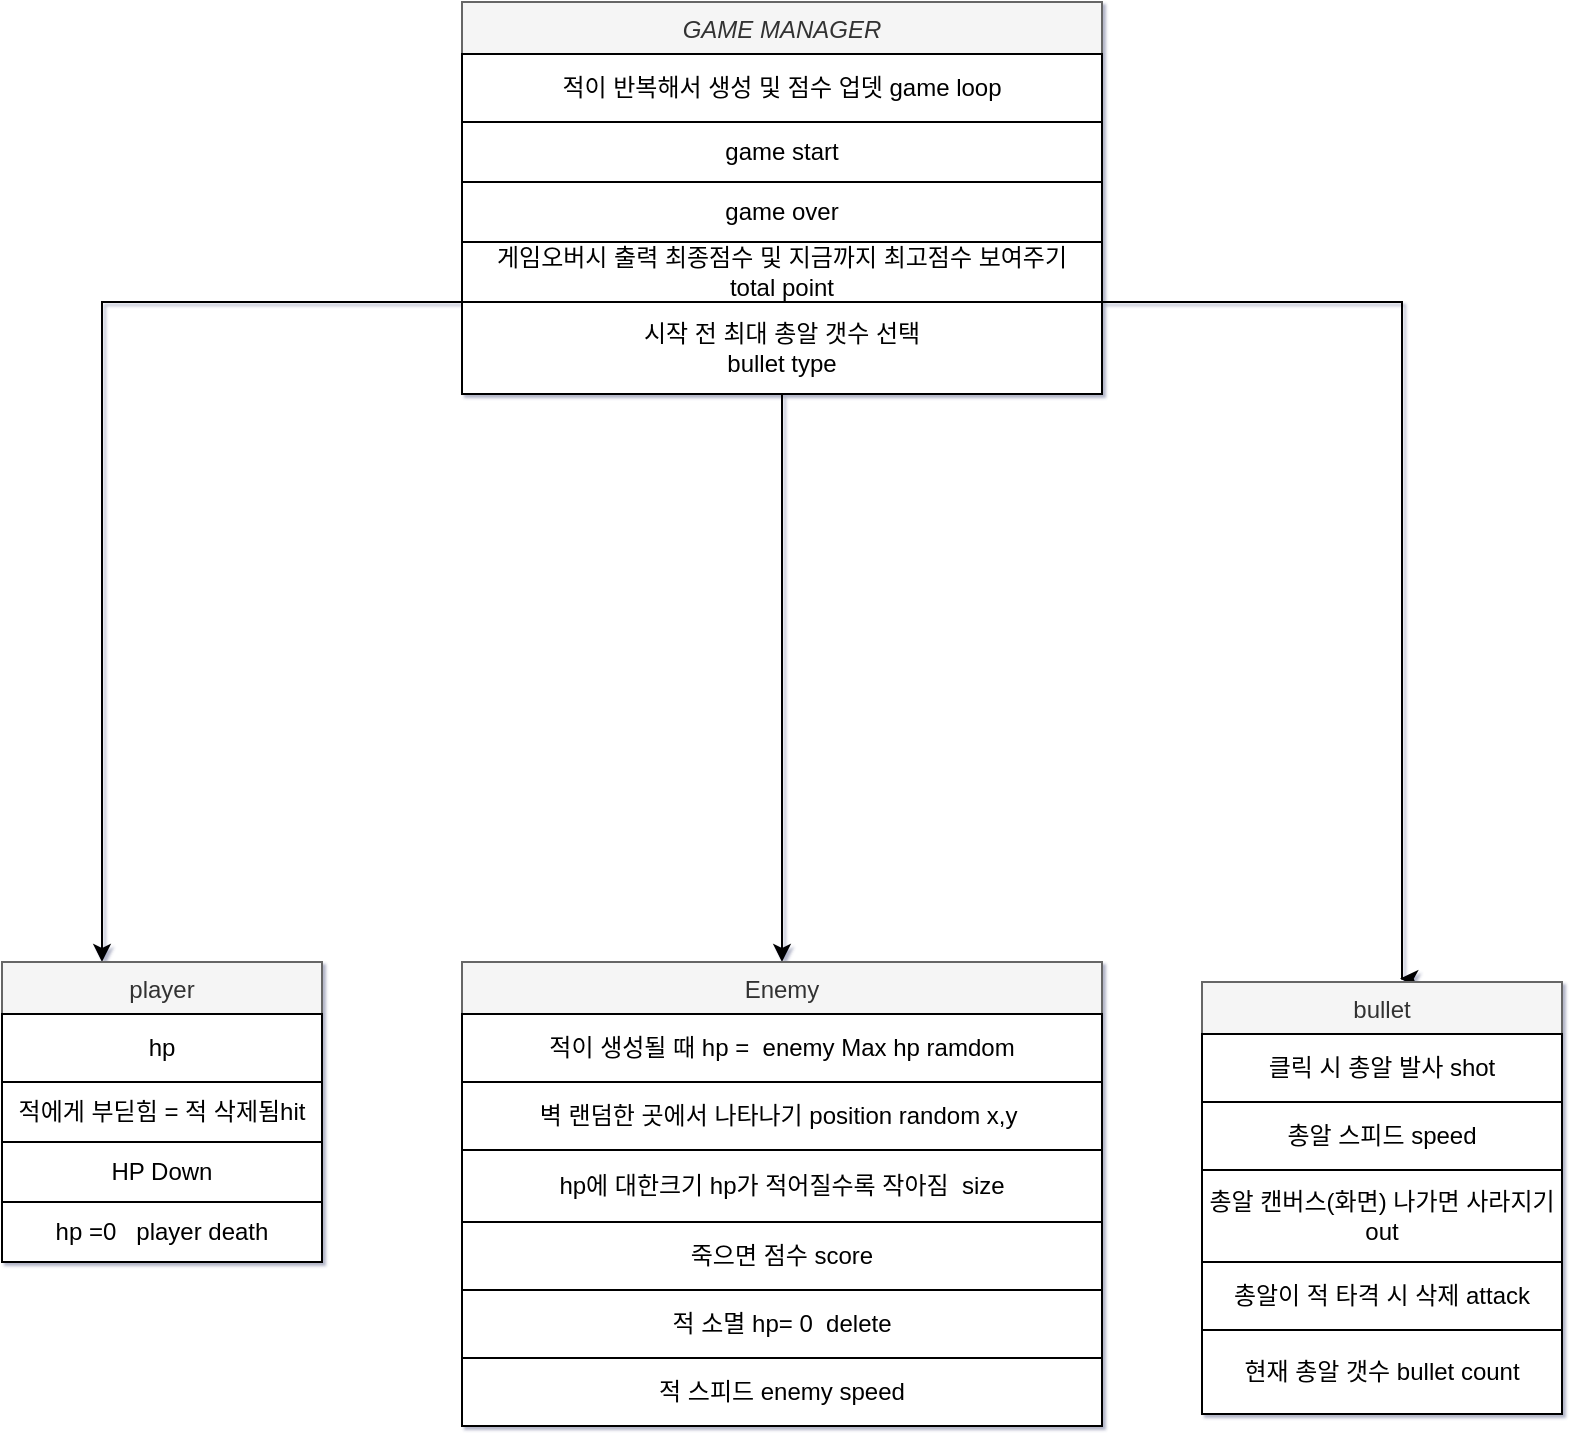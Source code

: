 <mxfile version="18.0.4" type="device"><diagram id="C5RBs43oDa-KdzZeNtuy" name="Page-1"><mxGraphModel dx="1422" dy="762" grid="1" gridSize="10" guides="1" tooltips="1" connect="1" arrows="1" fold="1" page="1" pageScale="1" pageWidth="827" pageHeight="1169" background="none" math="0" shadow="1"><root><mxCell id="WIyWlLk6GJQsqaUBKTNV-0"/><mxCell id="WIyWlLk6GJQsqaUBKTNV-1" parent="WIyWlLk6GJQsqaUBKTNV-0"/><mxCell id="xrH32smRr7bvcVvDlyT8-16" style="edgeStyle=orthogonalEdgeStyle;rounded=0;orthogonalLoop=1;jettySize=auto;html=1;exitX=0.25;exitY=1;exitDx=0;exitDy=0;" edge="1" parent="WIyWlLk6GJQsqaUBKTNV-1" source="zkfFHV4jXpPFQw0GAbJ--0" target="zkfFHV4jXpPFQw0GAbJ--6"><mxGeometry relative="1" as="geometry"><mxPoint x="60" y="430" as="targetPoint"/><Array as="points"><mxPoint x="60" y="160"/></Array></mxGeometry></mxCell><mxCell id="xrH32smRr7bvcVvDlyT8-36" style="edgeStyle=orthogonalEdgeStyle;rounded=0;orthogonalLoop=1;jettySize=auto;html=1;exitX=0.5;exitY=1;exitDx=0;exitDy=0;" edge="1" parent="WIyWlLk6GJQsqaUBKTNV-1" source="zkfFHV4jXpPFQw0GAbJ--0" target="xrH32smRr7bvcVvDlyT8-17"><mxGeometry relative="1" as="geometry"><Array as="points"><mxPoint x="400" y="160"/></Array></mxGeometry></mxCell><mxCell id="xrH32smRr7bvcVvDlyT8-37" style="edgeStyle=orthogonalEdgeStyle;rounded=0;orthogonalLoop=1;jettySize=auto;html=1;exitX=1;exitY=1;exitDx=0;exitDy=0;entryX=0.55;entryY=-0.008;entryDx=0;entryDy=0;entryPerimeter=0;" edge="1" parent="WIyWlLk6GJQsqaUBKTNV-1" source="zkfFHV4jXpPFQw0GAbJ--0" target="xrH32smRr7bvcVvDlyT8-25"><mxGeometry relative="1" as="geometry"><mxPoint x="710" y="490" as="targetPoint"/><Array as="points"><mxPoint x="710" y="160"/></Array></mxGeometry></mxCell><mxCell id="zkfFHV4jXpPFQw0GAbJ--0" value="GAME MANAGER" style="swimlane;fontStyle=2;align=center;verticalAlign=top;childLayout=stackLayout;horizontal=1;startSize=26;horizontalStack=0;resizeParent=1;resizeLast=0;collapsible=1;marginBottom=0;rounded=0;shadow=0;strokeWidth=1;fillColor=#f5f5f5;strokeColor=#666666;fontColor=#333333;" parent="WIyWlLk6GJQsqaUBKTNV-1" vertex="1"><mxGeometry x="240" y="10" width="320" height="196" as="geometry"><mxRectangle x="230" y="140" width="160" height="26" as="alternateBounds"/></mxGeometry></mxCell><mxCell id="xrH32smRr7bvcVvDlyT8-32" value="적이 반복해서 생성 및 점수 업뎃 game loop" style="rounded=0;whiteSpace=wrap;html=1;" vertex="1" parent="zkfFHV4jXpPFQw0GAbJ--0"><mxGeometry y="26" width="320" height="34" as="geometry"/></mxCell><mxCell id="xrH32smRr7bvcVvDlyT8-33" value="game start" style="rounded=0;whiteSpace=wrap;html=1;" vertex="1" parent="zkfFHV4jXpPFQw0GAbJ--0"><mxGeometry y="60" width="320" height="30" as="geometry"/></mxCell><mxCell id="xrH32smRr7bvcVvDlyT8-34" value="game over" style="rounded=0;whiteSpace=wrap;html=1;" vertex="1" parent="zkfFHV4jXpPFQw0GAbJ--0"><mxGeometry y="90" width="320" height="30" as="geometry"/></mxCell><mxCell id="xrH32smRr7bvcVvDlyT8-35" value="게임오버시 출력 최종점수 및 지금까지 최고점수 보여주기&lt;br&gt;total point" style="rounded=0;whiteSpace=wrap;html=1;" vertex="1" parent="zkfFHV4jXpPFQw0GAbJ--0"><mxGeometry y="120" width="320" height="30" as="geometry"/></mxCell><mxCell id="xrH32smRr7bvcVvDlyT8-52" value="시작 전 최대 총알 갯수 선택&lt;br&gt;bullet type" style="rounded=0;whiteSpace=wrap;html=1;" vertex="1" parent="zkfFHV4jXpPFQw0GAbJ--0"><mxGeometry y="150" width="320" height="46" as="geometry"/></mxCell><mxCell id="zkfFHV4jXpPFQw0GAbJ--6" value="player" style="swimlane;fontStyle=0;align=center;verticalAlign=top;childLayout=stackLayout;horizontal=1;startSize=26;horizontalStack=0;resizeParent=1;resizeLast=0;collapsible=1;marginBottom=0;rounded=0;shadow=0;strokeWidth=1;fillColor=#f5f5f5;strokeColor=#666666;fontColor=#333333;" parent="WIyWlLk6GJQsqaUBKTNV-1" vertex="1"><mxGeometry x="10" y="490" width="160" height="150" as="geometry"><mxRectangle x="130" y="380" width="160" height="26" as="alternateBounds"/></mxGeometry></mxCell><mxCell id="xrH32smRr7bvcVvDlyT8-40" value="hp" style="rounded=0;whiteSpace=wrap;html=1;" vertex="1" parent="zkfFHV4jXpPFQw0GAbJ--6"><mxGeometry y="26" width="160" height="34" as="geometry"/></mxCell><mxCell id="xrH32smRr7bvcVvDlyT8-39" value="적에게 부딛힘 = 적 삭제됨hit" style="rounded=0;whiteSpace=wrap;html=1;" vertex="1" parent="zkfFHV4jXpPFQw0GAbJ--6"><mxGeometry y="60" width="160" height="30" as="geometry"/></mxCell><mxCell id="xrH32smRr7bvcVvDlyT8-41" value="HP Down" style="rounded=0;whiteSpace=wrap;html=1;" vertex="1" parent="zkfFHV4jXpPFQw0GAbJ--6"><mxGeometry y="90" width="160" height="30" as="geometry"/></mxCell><mxCell id="xrH32smRr7bvcVvDlyT8-55" value="hp =0&amp;nbsp; &amp;nbsp;player death" style="rounded=0;whiteSpace=wrap;html=1;" vertex="1" parent="zkfFHV4jXpPFQw0GAbJ--6"><mxGeometry y="120" width="160" height="30" as="geometry"/></mxCell><mxCell id="xrH32smRr7bvcVvDlyT8-17" value="Enemy" style="swimlane;fontStyle=0;align=center;verticalAlign=top;childLayout=stackLayout;horizontal=1;startSize=26;horizontalStack=0;resizeParent=1;resizeLast=0;collapsible=1;marginBottom=0;rounded=0;shadow=0;strokeWidth=1;fillColor=#f5f5f5;strokeColor=#666666;fontColor=#333333;" vertex="1" parent="WIyWlLk6GJQsqaUBKTNV-1"><mxGeometry x="240" y="490" width="320" height="232" as="geometry"><mxRectangle x="130" y="380" width="160" height="26" as="alternateBounds"/></mxGeometry></mxCell><mxCell id="xrH32smRr7bvcVvDlyT8-42" value="적이 생성될 때 hp =&amp;nbsp; enemy Max hp ramdom" style="rounded=0;whiteSpace=wrap;html=1;" vertex="1" parent="xrH32smRr7bvcVvDlyT8-17"><mxGeometry y="26" width="320" height="34" as="geometry"/></mxCell><mxCell id="xrH32smRr7bvcVvDlyT8-47" value="벽 랜덤한 곳에서 나타나기&amp;nbsp;position random x,y&amp;nbsp;" style="rounded=0;whiteSpace=wrap;html=1;" vertex="1" parent="xrH32smRr7bvcVvDlyT8-17"><mxGeometry y="60" width="320" height="34" as="geometry"/></mxCell><mxCell id="xrH32smRr7bvcVvDlyT8-46" value="hp에 대한크기 hp가 적어질수록 작아짐&amp;nbsp; size" style="rounded=0;whiteSpace=wrap;html=1;" vertex="1" parent="xrH32smRr7bvcVvDlyT8-17"><mxGeometry y="94" width="320" height="36" as="geometry"/></mxCell><mxCell id="xrH32smRr7bvcVvDlyT8-45" value="죽으면 점수 score" style="rounded=0;whiteSpace=wrap;html=1;" vertex="1" parent="xrH32smRr7bvcVvDlyT8-17"><mxGeometry y="130" width="320" height="34" as="geometry"/></mxCell><mxCell id="xrH32smRr7bvcVvDlyT8-44" value="적 소멸 hp= 0&amp;nbsp; delete" style="rounded=0;whiteSpace=wrap;html=1;" vertex="1" parent="xrH32smRr7bvcVvDlyT8-17"><mxGeometry y="164" width="320" height="34" as="geometry"/></mxCell><mxCell id="xrH32smRr7bvcVvDlyT8-43" value="적 스피드 enemy speed" style="rounded=0;whiteSpace=wrap;html=1;" vertex="1" parent="xrH32smRr7bvcVvDlyT8-17"><mxGeometry y="198" width="320" height="34" as="geometry"/></mxCell><mxCell id="xrH32smRr7bvcVvDlyT8-25" value="bullet" style="swimlane;fontStyle=0;align=center;verticalAlign=top;childLayout=stackLayout;horizontal=1;startSize=26;horizontalStack=0;resizeParent=1;resizeLast=0;collapsible=1;marginBottom=0;rounded=0;shadow=0;strokeWidth=1;fillColor=#f5f5f5;strokeColor=#666666;fontColor=#333333;" vertex="1" parent="WIyWlLk6GJQsqaUBKTNV-1"><mxGeometry x="610" y="500" width="180" height="216" as="geometry"><mxRectangle x="130" y="380" width="160" height="26" as="alternateBounds"/></mxGeometry></mxCell><mxCell id="xrH32smRr7bvcVvDlyT8-48" value="클릭 시 총알 발사 shot" style="rounded=0;whiteSpace=wrap;html=1;" vertex="1" parent="xrH32smRr7bvcVvDlyT8-25"><mxGeometry y="26" width="180" height="34" as="geometry"/></mxCell><mxCell id="xrH32smRr7bvcVvDlyT8-53" value="총알 스피드 speed" style="rounded=0;whiteSpace=wrap;html=1;" vertex="1" parent="xrH32smRr7bvcVvDlyT8-25"><mxGeometry y="60" width="180" height="34" as="geometry"/></mxCell><mxCell id="xrH32smRr7bvcVvDlyT8-51" value="총알 캔버스(화면) 나가면 사라지기 out" style="rounded=0;whiteSpace=wrap;html=1;" vertex="1" parent="xrH32smRr7bvcVvDlyT8-25"><mxGeometry y="94" width="180" height="46" as="geometry"/></mxCell><mxCell id="xrH32smRr7bvcVvDlyT8-50" value="총알이 적 타격 시 삭제 attack" style="rounded=0;whiteSpace=wrap;html=1;" vertex="1" parent="xrH32smRr7bvcVvDlyT8-25"><mxGeometry y="140" width="180" height="34" as="geometry"/></mxCell><mxCell id="xrH32smRr7bvcVvDlyT8-56" value="현재 총알 갯수 bullet count" style="rounded=0;whiteSpace=wrap;html=1;" vertex="1" parent="xrH32smRr7bvcVvDlyT8-25"><mxGeometry y="174" width="180" height="42" as="geometry"/></mxCell></root></mxGraphModel></diagram></mxfile>